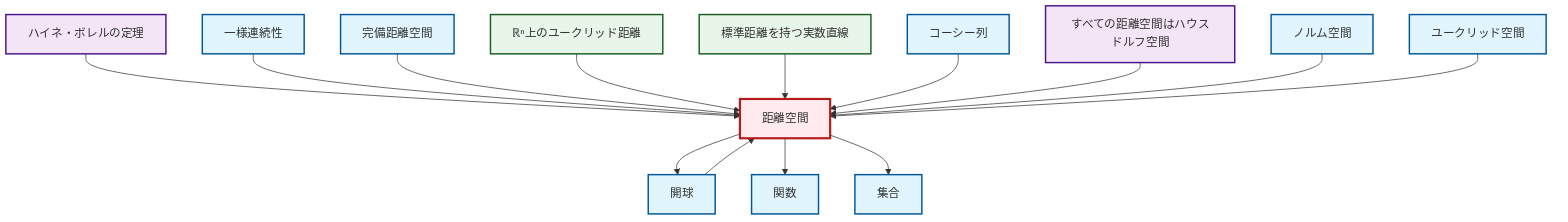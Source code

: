 graph TD
    classDef definition fill:#e1f5fe,stroke:#01579b,stroke-width:2px
    classDef theorem fill:#f3e5f5,stroke:#4a148c,stroke-width:2px
    classDef axiom fill:#fff3e0,stroke:#e65100,stroke-width:2px
    classDef example fill:#e8f5e9,stroke:#1b5e20,stroke-width:2px
    classDef current fill:#ffebee,stroke:#b71c1c,stroke-width:3px
    thm-metric-hausdorff["すべての距離空間はハウスドルフ空間"]:::theorem
    thm-heine-borel["ハイネ・ボレルの定理"]:::theorem
    def-uniform-continuity["一様連続性"]:::definition
    ex-real-line-metric["標準距離を持つ実数直線"]:::example
    def-function["関数"]:::definition
    def-open-ball["開球"]:::definition
    def-cauchy-sequence["コーシー列"]:::definition
    def-complete-metric-space["完備距離空間"]:::definition
    def-set["集合"]:::definition
    def-normed-vector-space["ノルム空間"]:::definition
    def-metric-space["距離空間"]:::definition
    def-euclidean-space["ユークリッド空間"]:::definition
    ex-euclidean-metric["ℝⁿ上のユークリッド距離"]:::example
    thm-heine-borel --> def-metric-space
    def-uniform-continuity --> def-metric-space
    def-complete-metric-space --> def-metric-space
    ex-euclidean-metric --> def-metric-space
    def-metric-space --> def-open-ball
    ex-real-line-metric --> def-metric-space
    def-cauchy-sequence --> def-metric-space
    def-metric-space --> def-function
    thm-metric-hausdorff --> def-metric-space
    def-open-ball --> def-metric-space
    def-metric-space --> def-set
    def-normed-vector-space --> def-metric-space
    def-euclidean-space --> def-metric-space
    class def-metric-space current